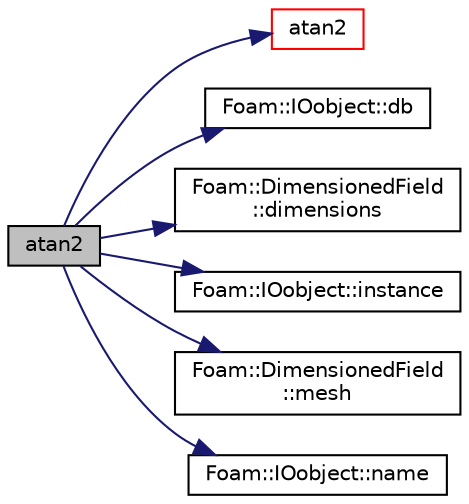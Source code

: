 digraph "atan2"
{
  bgcolor="transparent";
  edge [fontname="Helvetica",fontsize="10",labelfontname="Helvetica",labelfontsize="10"];
  node [fontname="Helvetica",fontsize="10",shape=record];
  rankdir="LR";
  Node87409 [label="atan2",height=0.2,width=0.4,color="black", fillcolor="grey75", style="filled", fontcolor="black"];
  Node87409 -> Node87410 [color="midnightblue",fontsize="10",style="solid",fontname="Helvetica"];
  Node87410 [label="atan2",height=0.2,width=0.4,color="red",URL="$a21851.html#a7c3244436f5bb68e49184c00b86ccc8d"];
  Node87409 -> Node87414 [color="midnightblue",fontsize="10",style="solid",fontname="Helvetica"];
  Node87414 [label="Foam::IOobject::db",height=0.2,width=0.4,color="black",URL="$a27249.html#a65cc75d9f80b1df5c3184fb2274a97f1",tooltip="Return the local objectRegistry. "];
  Node87409 -> Node87415 [color="midnightblue",fontsize="10",style="solid",fontname="Helvetica"];
  Node87415 [label="Foam::DimensionedField\l::dimensions",height=0.2,width=0.4,color="black",URL="$a27497.html#a512673c2674ca2d38885f1bb5f6994fb",tooltip="Return dimensions. "];
  Node87409 -> Node87416 [color="midnightblue",fontsize="10",style="solid",fontname="Helvetica"];
  Node87416 [label="Foam::IOobject::instance",height=0.2,width=0.4,color="black",URL="$a27249.html#acac6de003b420b848571b5064e50ed89"];
  Node87409 -> Node87417 [color="midnightblue",fontsize="10",style="solid",fontname="Helvetica"];
  Node87417 [label="Foam::DimensionedField\l::mesh",height=0.2,width=0.4,color="black",URL="$a27497.html#a8f1110830348a1448a14ab5e3cf47e3b",tooltip="Return mesh. "];
  Node87409 -> Node87418 [color="midnightblue",fontsize="10",style="solid",fontname="Helvetica"];
  Node87418 [label="Foam::IOobject::name",height=0.2,width=0.4,color="black",URL="$a27249.html#acc80e00a8ac919288fb55bd14cc88bf6",tooltip="Return name. "];
}
